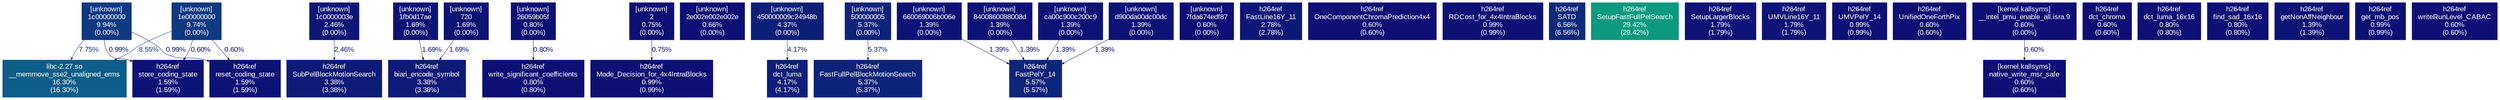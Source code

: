digraph {
	graph [fontname=Arial, nodesep=0.125, ranksep=0.25];
	node [fontcolor=white, fontname=Arial, height=0, shape=box, style=filled, width=0];
	edge [fontname=Arial];
	"1c00000000:[unknown]" [color="#0d3a80", fontcolor="#ffffff", fontsize="10.00", label="[unknown]\n1c00000000\n9.94%\n(0.00%)"];
	"1c00000000:[unknown]" -> "__memmove_sse2_unaligned_erms:/lib64/libc-2.27.so" [arrowsize="0.35", color="#0d2f7d", fontcolor="#0d2f7d", fontsize="10.00", label="7.75%", labeldistance="0.50", penwidth="0.50"];
	"1c00000000:[unknown]" -> "reset_coding_state:/scratch/s1576261/spec-prof/install-spec-prof/CPU2006/464.h264ref/exe/h264ref" [arrowsize="0.35", color="#0d1174", fontcolor="#0d1174", fontsize="10.00", label="0.99%", labeldistance="0.50", penwidth="0.50"];
	"1c00000000:[unknown]" -> "store_coding_state:/scratch/s1576261/spec-prof/install-spec-prof/CPU2006/464.h264ref/exe/h264ref" [arrowsize="0.35", color="#0d1174", fontcolor="#0d1174", fontsize="10.00", label="0.99%", labeldistance="0.50", penwidth="0.50"];
	"1c0000003e:[unknown]" [color="#0d1776", fontcolor="#ffffff", fontsize="10.00", label="[unknown]\n1c0000003e\n2.46%\n(0.00%)"];
	"1c0000003e:[unknown]" -> "SubPelBlockMotionSearch:/scratch/s1576261/spec-prof/install-spec-prof/CPU2006/464.h264ref/exe/h264ref" [arrowsize="0.35", color="#0d1776", fontcolor="#0d1776", fontsize="10.00", label="2.46%", labeldistance="0.50", penwidth="0.50"];
	"1e00000000:[unknown]" [color="#0d397f", fontcolor="#ffffff", fontsize="10.00", label="[unknown]\n1e00000000\n9.74%\n(0.00%)"];
	"1e00000000:[unknown]" -> "__memmove_sse2_unaligned_erms:/lib64/libc-2.27.so" [arrowsize="0.35", color="#0d337e", fontcolor="#0d337e", fontsize="10.00", label="8.55%", labeldistance="0.50", penwidth="0.50"];
	"1e00000000:[unknown]" -> "reset_coding_state:/scratch/s1576261/spec-prof/install-spec-prof/CPU2006/464.h264ref/exe/h264ref" [arrowsize="0.35", color="#0d0f74", fontcolor="#0d0f74", fontsize="10.00", label="0.60%", labeldistance="0.50", penwidth="0.50"];
	"1e00000000:[unknown]" -> "store_coding_state:/scratch/s1576261/spec-prof/install-spec-prof/CPU2006/464.h264ref/exe/h264ref" [arrowsize="0.35", color="#0d0f74", fontcolor="#0d0f74", fontsize="10.00", label="0.60%", labeldistance="0.50", penwidth="0.50"];
	"1fb0d17ae:[unknown]" [color="#0d1475", fontcolor="#ffffff", fontsize="10.00", label="[unknown]\n1fb0d17ae\n1.69%\n(0.00%)"];
	"1fb0d17ae:[unknown]" -> "biari_encode_symbol:/scratch/s1576261/spec-prof/install-spec-prof/CPU2006/464.h264ref/exe/h264ref" [arrowsize="0.35", color="#0d1475", fontcolor="#0d1475", fontsize="10.00", label="1.69%", labeldistance="0.50", penwidth="0.50"];
	"26059b05f:[unknown]" [color="#0d1074", fontcolor="#ffffff", fontsize="10.00", label="[unknown]\n26059b05f\n0.80%\n(0.00%)"];
	"26059b05f:[unknown]" -> "write_significant_coefficients:/scratch/s1576261/spec-prof/install-spec-prof/CPU2006/464.h264ref/exe/h264ref" [arrowsize="0.35", color="#0d1074", fontcolor="#0d1074", fontsize="10.00", label="0.80%", labeldistance="0.50", penwidth="0.50"];
	"2:[unknown]" [color="#0d1074", fontcolor="#ffffff", fontsize="10.00", label="[unknown]\n2\n0.75%\n(0.00%)"];
	"2:[unknown]" -> "Mode_Decision_for_4x4IntraBlocks:/scratch/s1576261/spec-prof/install-spec-prof/CPU2006/464.h264ref/exe/h264ref" [arrowsize="0.35", color="#0d1074", fontcolor="#0d1074", fontsize="10.00", label="0.75%", labeldistance="0.50", penwidth="0.50"];
	"2e002e002e002e:[unknown]" [color="#0d0f74", fontcolor="#ffffff", fontsize="10.00", label="[unknown]\n2e002e002e002e\n0.66%\n(0.00%)"];
	"450000009c24948b:[unknown]" [color="#0d2078", fontcolor="#ffffff", fontsize="10.00", label="[unknown]\n450000009c24948b\n4.37%\n(0.00%)"];
	"450000009c24948b:[unknown]" -> "dct_luma:/scratch/s1576261/spec-prof/install-spec-prof/CPU2006/464.h264ref/exe/h264ref" [arrowsize="0.35", color="#0d1f78", fontcolor="#0d1f78", fontsize="10.00", label="4.17%", labeldistance="0.50", penwidth="0.50"];
	"500000005:[unknown]" [color="#0d247a", fontcolor="#ffffff", fontsize="10.00", label="[unknown]\n500000005\n5.37%\n(0.00%)"];
	"500000005:[unknown]" -> "FastFullPelBlockMotionSearch:/scratch/s1576261/spec-prof/install-spec-prof/CPU2006/464.h264ref/exe/h264ref" [arrowsize="0.35", color="#0d247a", fontcolor="#0d247a", fontsize="10.00", label="5.37%", labeldistance="0.50", penwidth="0.50"];
	"660069006b006e:[unknown]" [color="#0d1375", fontcolor="#ffffff", fontsize="10.00", label="[unknown]\n660069006b006e\n1.39%\n(0.00%)"];
	"660069006b006e:[unknown]" -> "FastPelY_14:/scratch/s1576261/spec-prof/install-spec-prof/CPU2006/464.h264ref/exe/h264ref" [arrowsize="0.35", color="#0d1375", fontcolor="#0d1375", fontsize="10.00", label="1.39%", labeldistance="0.50", penwidth="0.50"];
	"720:[unknown]" [color="#0d1475", fontcolor="#ffffff", fontsize="10.00", label="[unknown]\n720\n1.69%\n(0.00%)"];
	"720:[unknown]" -> "biari_encode_symbol:/scratch/s1576261/spec-prof/install-spec-prof/CPU2006/464.h264ref/exe/h264ref" [arrowsize="0.35", color="#0d1475", fontcolor="#0d1475", fontsize="10.00", label="1.69%", labeldistance="0.50", penwidth="0.50"];
	"7fda674edf87:[unknown]" [color="#0d0f74", fontcolor="#ffffff", fontsize="10.00", label="[unknown]\n7fda674edf87\n0.60%\n(0.00%)"];
	"8400860088008d:[unknown]" [color="#0d1375", fontcolor="#ffffff", fontsize="10.00", label="[unknown]\n8400860088008d\n1.39%\n(0.00%)"];
	"8400860088008d:[unknown]" -> "FastPelY_14:/scratch/s1576261/spec-prof/install-spec-prof/CPU2006/464.h264ref/exe/h264ref" [arrowsize="0.35", color="#0d1375", fontcolor="#0d1375", fontsize="10.00", label="1.39%", labeldistance="0.50", penwidth="0.50"];
	"FastFullPelBlockMotionSearch:/scratch/s1576261/spec-prof/install-spec-prof/CPU2006/464.h264ref/exe/h264ref" [color="#0d247a", fontcolor="#ffffff", fontsize="10.00", label="h264ref\nFastFullPelBlockMotionSearch\n5.37%\n(5.37%)"];
	"FastLine16Y_11:/scratch/s1576261/spec-prof/install-spec-prof/CPU2006/464.h264ref/exe/h264ref" [color="#0d1876", fontcolor="#ffffff", fontsize="10.00", label="h264ref\nFastLine16Y_11\n2.78%\n(2.78%)"];
	"FastPelY_14:/scratch/s1576261/spec-prof/install-spec-prof/CPU2006/464.h264ref/exe/h264ref" [color="#0d257a", fontcolor="#ffffff", fontsize="10.00", label="h264ref\nFastPelY_14\n5.57%\n(5.57%)"];
	"Mode_Decision_for_4x4IntraBlocks:/scratch/s1576261/spec-prof/install-spec-prof/CPU2006/464.h264ref/exe/h264ref" [color="#0d1174", fontcolor="#ffffff", fontsize="10.00", label="h264ref\nMode_Decision_for_4x4IntraBlocks\n0.99%\n(0.99%)"];
	"OneComponentChromaPrediction4x4:/scratch/s1576261/spec-prof/install-spec-prof/CPU2006/464.h264ref/exe/h264ref" [color="#0d0f74", fontcolor="#ffffff", fontsize="10.00", label="h264ref\nOneComponentChromaPrediction4x4\n0.60%\n(0.60%)"];
	"RDCost_for_4x4IntraBlocks:/scratch/s1576261/spec-prof/install-spec-prof/CPU2006/464.h264ref/exe/h264ref" [color="#0d1174", fontcolor="#ffffff", fontsize="10.00", label="h264ref\nRDCost_for_4x4IntraBlocks\n0.99%\n(0.99%)"];
	"SATD:/scratch/s1576261/spec-prof/install-spec-prof/CPU2006/464.h264ref/exe/h264ref" [color="#0d2a7b", fontcolor="#ffffff", fontsize="10.00", label="h264ref\nSATD\n6.56%\n(6.56%)"];
	"SetupFastFullPelSearch:/scratch/s1576261/spec-prof/install-spec-prof/CPU2006/464.h264ref/exe/h264ref" [color="#0c9980", fontcolor="#ffffff", fontsize="10.00", label="h264ref\nSetupFastFullPelSearch\n29.42%\n(29.42%)"];
	"SetupLargerBlocks:/scratch/s1576261/spec-prof/install-spec-prof/CPU2006/464.h264ref/exe/h264ref" [color="#0d1475", fontcolor="#ffffff", fontsize="10.00", label="h264ref\nSetupLargerBlocks\n1.79%\n(1.79%)"];
	"SubPelBlockMotionSearch:/scratch/s1576261/spec-prof/install-spec-prof/CPU2006/464.h264ref/exe/h264ref" [color="#0d1b77", fontcolor="#ffffff", fontsize="10.00", label="h264ref\nSubPelBlockMotionSearch\n3.38%\n(3.38%)"];
	"UMVLine16Y_11:/scratch/s1576261/spec-prof/install-spec-prof/CPU2006/464.h264ref/exe/h264ref" [color="#0d1475", fontcolor="#ffffff", fontsize="10.00", label="h264ref\nUMVLine16Y_11\n1.79%\n(1.79%)"];
	"UMVPelY_14:/scratch/s1576261/spec-prof/install-spec-prof/CPU2006/464.h264ref/exe/h264ref" [color="#0d1174", fontcolor="#ffffff", fontsize="10.00", label="h264ref\nUMVPelY_14\n0.99%\n(0.99%)"];
	"UnifiedOneForthPix:/scratch/s1576261/spec-prof/install-spec-prof/CPU2006/464.h264ref/exe/h264ref" [color="#0d0f74", fontcolor="#ffffff", fontsize="10.00", label="h264ref\nUnifiedOneForthPix\n0.60%\n(0.60%)"];
	"__intel_pmu_enable_all.isra.9:[kernel.kallsyms]" [color="#0d0f74", fontcolor="#ffffff", fontsize="10.00", label="[kernel.kallsyms]\n__intel_pmu_enable_all.isra.9\n0.60%\n(0.00%)"];
	"__intel_pmu_enable_all.isra.9:[kernel.kallsyms]" -> "native_write_msr_safe:[kernel.kallsyms]" [arrowsize="0.35", color="#0d0f74", fontcolor="#0d0f74", fontsize="10.00", label="0.60%", labeldistance="0.50", penwidth="0.50"];
	"__memmove_sse2_unaligned_erms:/lib64/libc-2.27.so" [color="#0c5d88", fontcolor="#ffffff", fontsize="10.00", label="libc-2.27.so\n__memmove_sse2_unaligned_erms\n16.30%\n(16.30%)"];
	"biari_encode_symbol:/scratch/s1576261/spec-prof/install-spec-prof/CPU2006/464.h264ref/exe/h264ref" [color="#0d1b77", fontcolor="#ffffff", fontsize="10.00", label="h264ref\nbiari_encode_symbol\n3.38%\n(3.38%)"];
	"ca00c900c200c9:[unknown]" [color="#0d1375", fontcolor="#ffffff", fontsize="10.00", label="[unknown]\nca00c900c200c9\n1.39%\n(0.00%)"];
	"ca00c900c200c9:[unknown]" -> "FastPelY_14:/scratch/s1576261/spec-prof/install-spec-prof/CPU2006/464.h264ref/exe/h264ref" [arrowsize="0.35", color="#0d1375", fontcolor="#0d1375", fontsize="10.00", label="1.39%", labeldistance="0.50", penwidth="0.50"];
	"d900da00dc00dc:[unknown]" [color="#0d1375", fontcolor="#ffffff", fontsize="10.00", label="[unknown]\nd900da00dc00dc\n1.39%\n(0.00%)"];
	"d900da00dc00dc:[unknown]" -> "FastPelY_14:/scratch/s1576261/spec-prof/install-spec-prof/CPU2006/464.h264ref/exe/h264ref" [arrowsize="0.35", color="#0d1375", fontcolor="#0d1375", fontsize="10.00", label="1.39%", labeldistance="0.50", penwidth="0.50"];
	"dct_chroma:/scratch/s1576261/spec-prof/install-spec-prof/CPU2006/464.h264ref/exe/h264ref" [color="#0d0f74", fontcolor="#ffffff", fontsize="10.00", label="h264ref\ndct_chroma\n0.60%\n(0.60%)"];
	"dct_luma:/scratch/s1576261/spec-prof/install-spec-prof/CPU2006/464.h264ref/exe/h264ref" [color="#0d1f78", fontcolor="#ffffff", fontsize="10.00", label="h264ref\ndct_luma\n4.17%\n(4.17%)"];
	"dct_luma_16x16:/scratch/s1576261/spec-prof/install-spec-prof/CPU2006/464.h264ref/exe/h264ref" [color="#0d1074", fontcolor="#ffffff", fontsize="10.00", label="h264ref\ndct_luma_16x16\n0.80%\n(0.80%)"];
	"find_sad_16x16:/scratch/s1576261/spec-prof/install-spec-prof/CPU2006/464.h264ref/exe/h264ref" [color="#0d1074", fontcolor="#ffffff", fontsize="10.00", label="h264ref\nfind_sad_16x16\n0.80%\n(0.80%)"];
	"getNonAffNeighbour:/scratch/s1576261/spec-prof/install-spec-prof/CPU2006/464.h264ref/exe/h264ref" [color="#0d1375", fontcolor="#ffffff", fontsize="10.00", label="h264ref\ngetNonAffNeighbour\n1.39%\n(1.39%)"];
	"get_mb_pos:/scratch/s1576261/spec-prof/install-spec-prof/CPU2006/464.h264ref/exe/h264ref" [color="#0d1174", fontcolor="#ffffff", fontsize="10.00", label="h264ref\nget_mb_pos\n0.99%\n(0.99%)"];
	"native_write_msr_safe:[kernel.kallsyms]" [color="#0d0f74", fontcolor="#ffffff", fontsize="10.00", label="[kernel.kallsyms]\nnative_write_msr_safe\n0.60%\n(0.60%)"];
	"reset_coding_state:/scratch/s1576261/spec-prof/install-spec-prof/CPU2006/464.h264ref/exe/h264ref" [color="#0d1375", fontcolor="#ffffff", fontsize="10.00", label="h264ref\nreset_coding_state\n1.59%\n(1.59%)"];
	"store_coding_state:/scratch/s1576261/spec-prof/install-spec-prof/CPU2006/464.h264ref/exe/h264ref" [color="#0d1375", fontcolor="#ffffff", fontsize="10.00", label="h264ref\nstore_coding_state\n1.59%\n(1.59%)"];
	"writeRunLevel_CABAC:/scratch/s1576261/spec-prof/install-spec-prof/CPU2006/464.h264ref/exe/h264ref" [color="#0d0f74", fontcolor="#ffffff", fontsize="10.00", label="h264ref\nwriteRunLevel_CABAC\n0.60%\n(0.60%)"];
	"write_significant_coefficients:/scratch/s1576261/spec-prof/install-spec-prof/CPU2006/464.h264ref/exe/h264ref" [color="#0d1074", fontcolor="#ffffff", fontsize="10.00", label="h264ref\nwrite_significant_coefficients\n0.80%\n(0.80%)"];
}
